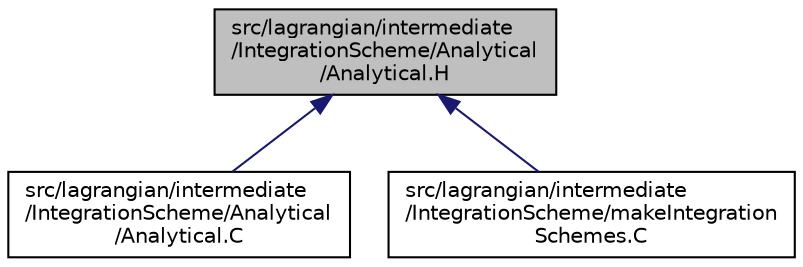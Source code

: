 digraph "src/lagrangian/intermediate/IntegrationScheme/Analytical/Analytical.H"
{
  bgcolor="transparent";
  edge [fontname="Helvetica",fontsize="10",labelfontname="Helvetica",labelfontsize="10"];
  node [fontname="Helvetica",fontsize="10",shape=record];
  Node1 [label="src/lagrangian/intermediate\l/IntegrationScheme/Analytical\l/Analytical.H",height=0.2,width=0.4,color="black", fillcolor="grey75", style="filled", fontcolor="black"];
  Node1 -> Node2 [dir="back",color="midnightblue",fontsize="10",style="solid",fontname="Helvetica"];
  Node2 [label="src/lagrangian/intermediate\l/IntegrationScheme/Analytical\l/Analytical.C",height=0.2,width=0.4,color="black",URL="$a06799.html"];
  Node1 -> Node3 [dir="back",color="midnightblue",fontsize="10",style="solid",fontname="Helvetica"];
  Node3 [label="src/lagrangian/intermediate\l/IntegrationScheme/makeIntegration\lSchemes.C",height=0.2,width=0.4,color="black",URL="$a06809.html"];
}
